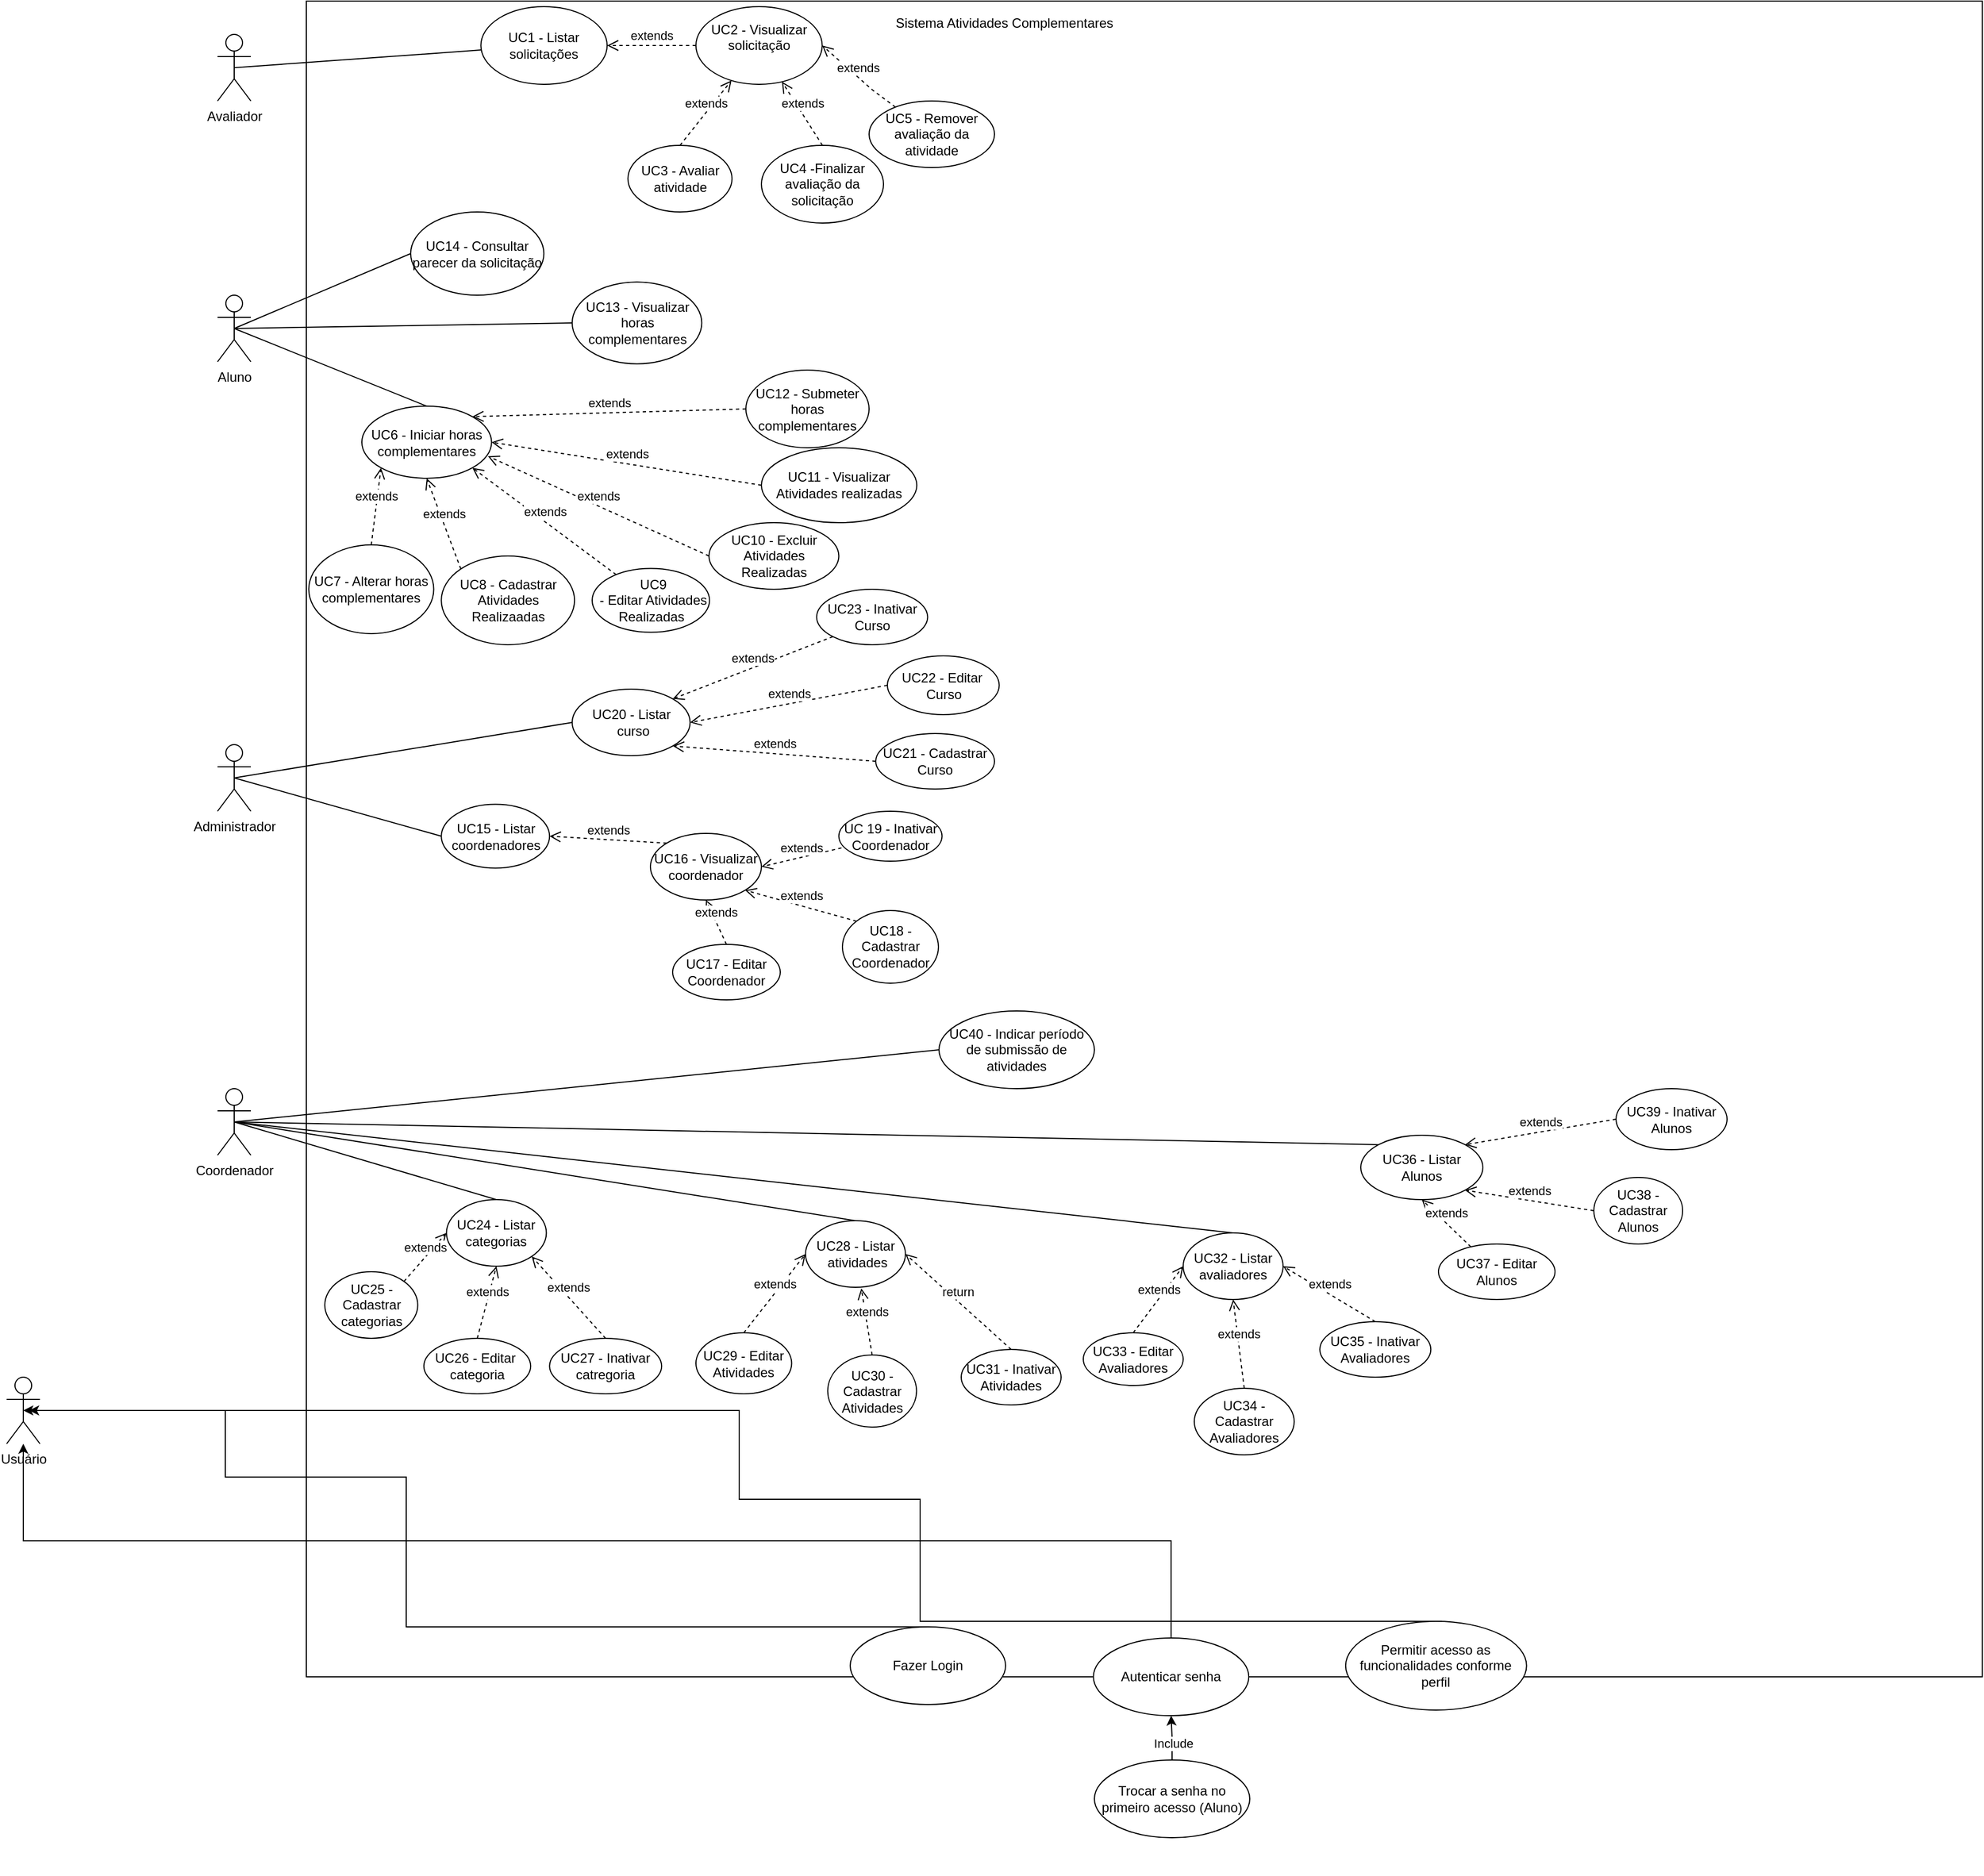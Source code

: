 <mxfile version="26.2.14">
  <diagram name="Página-1" id="lKEfuA6IKY5HmcUoQjAZ">
    <mxGraphModel dx="2379" dy="1354" grid="1" gridSize="10" guides="1" tooltips="1" connect="1" arrows="1" fold="1" page="1" pageScale="1" pageWidth="827" pageHeight="1169" math="0" shadow="0">
      <root>
        <mxCell id="0" />
        <mxCell id="1" parent="0" />
        <mxCell id="CCGscqTeK3ZTNfMnBpyx-22" value="" style="whiteSpace=wrap;html=1;aspect=fixed;" parent="1" vertex="1">
          <mxGeometry x="320" y="10" width="1510" height="1510" as="geometry" />
        </mxCell>
        <mxCell id="bWWshmXrRq2cFkP4rkLB-3" value="Aluno" style="shape=umlActor;verticalLabelPosition=bottom;verticalAlign=top;html=1;outlineConnect=0;" parent="1" vertex="1">
          <mxGeometry x="240" y="275" width="30" height="60" as="geometry" />
        </mxCell>
        <mxCell id="bWWshmXrRq2cFkP4rkLB-7" value="Administrador" style="shape=umlActor;verticalLabelPosition=bottom;verticalAlign=top;html=1;outlineConnect=0;" parent="1" vertex="1">
          <mxGeometry x="240" y="680" width="30" height="60" as="geometry" />
        </mxCell>
        <mxCell id="bWWshmXrRq2cFkP4rkLB-8" value="Coordenador" style="shape=umlActor;verticalLabelPosition=bottom;verticalAlign=top;html=1;outlineConnect=0;" parent="1" vertex="1">
          <mxGeometry x="240" y="990" width="30" height="60" as="geometry" />
        </mxCell>
        <mxCell id="bWWshmXrRq2cFkP4rkLB-11" value="Avaliador" style="shape=umlActor;verticalLabelPosition=bottom;verticalAlign=top;html=1;outlineConnect=0;" parent="1" vertex="1">
          <mxGeometry x="240" y="40" width="30" height="60" as="geometry" />
        </mxCell>
        <mxCell id="bWWshmXrRq2cFkP4rkLB-18" value="&lt;span style=&quot;background-color: transparent; color: light-dark(rgb(0, 0, 0), rgb(255, 255, 255));&quot;&gt;UC20 - Listar&lt;/span&gt;&lt;div&gt;&lt;span style=&quot;background-color: transparent; color: light-dark(rgb(0, 0, 0), rgb(255, 255, 255));&quot;&gt;&amp;nbsp;curso&lt;/span&gt;&lt;/div&gt;" style="ellipse;whiteSpace=wrap;html=1;" parent="1" vertex="1">
          <mxGeometry x="559.5" y="630" width="106.25" height="60" as="geometry" />
        </mxCell>
        <mxCell id="bWWshmXrRq2cFkP4rkLB-19" value="&lt;span style=&quot;background-color: transparent; color: light-dark(rgb(0, 0, 0), rgb(255, 255, 255));&quot;&gt;UC16 - Visualizar coordenador&lt;/span&gt;" style="ellipse;whiteSpace=wrap;html=1;" parent="1" vertex="1">
          <mxGeometry x="630" y="760" width="100" height="60" as="geometry" />
        </mxCell>
        <mxCell id="bWWshmXrRq2cFkP4rkLB-22" value="UC24 - Listar categorias" style="ellipse;whiteSpace=wrap;html=1;" parent="1" vertex="1">
          <mxGeometry x="446.25" y="1090" width="90" height="60" as="geometry" />
        </mxCell>
        <mxCell id="bWWshmXrRq2cFkP4rkLB-29" value="UC32 - Listar avaliadores" style="ellipse;whiteSpace=wrap;html=1;" parent="1" vertex="1">
          <mxGeometry x="1110" y="1120" width="90" height="60" as="geometry" />
        </mxCell>
        <mxCell id="bWWshmXrRq2cFkP4rkLB-31" value="UC40&lt;span style=&quot;background-color: transparent; color: light-dark(rgb(0, 0, 0), rgb(255, 255, 255));&quot;&gt;&amp;nbsp;- Indicar período de submissão de atividades&lt;/span&gt;" style="ellipse;whiteSpace=wrap;html=1;" parent="1" vertex="1">
          <mxGeometry x="890" y="920" width="140" height="70" as="geometry" />
        </mxCell>
        <mxCell id="bWWshmXrRq2cFkP4rkLB-33" value="UC6 - Iniciar horas complementares" style="ellipse;whiteSpace=wrap;html=1;" parent="1" vertex="1">
          <mxGeometry x="370" y="375" width="116.88" height="65" as="geometry" />
        </mxCell>
        <mxCell id="bWWshmXrRq2cFkP4rkLB-35" value="UC1 - Listar solicitações" style="ellipse;whiteSpace=wrap;html=1;" parent="1" vertex="1">
          <mxGeometry x="477.25" y="15" width="113.75" height="70" as="geometry" />
        </mxCell>
        <mxCell id="uQtxAWWseBeDYJraRtTC-1" value="UC7 - Alterar horas complementares" style="ellipse;whiteSpace=wrap;html=1;" parent="1" vertex="1">
          <mxGeometry x="322.22" y="500" width="112.56" height="80" as="geometry" />
        </mxCell>
        <mxCell id="uQtxAWWseBeDYJraRtTC-7" value="UC12 - Submeter horas complementares" style="ellipse;whiteSpace=wrap;html=1;" parent="1" vertex="1">
          <mxGeometry x="716" y="342.5" width="111" height="70" as="geometry" />
        </mxCell>
        <mxCell id="uQtxAWWseBeDYJraRtTC-9" value="UC15 - Listar coordenadores" style="ellipse;whiteSpace=wrap;html=1;" parent="1" vertex="1">
          <mxGeometry x="441.62" y="733.75" width="97.5" height="57.5" as="geometry" />
        </mxCell>
        <mxCell id="OMD0r5iE2W1QHZaav-Kl-3" value="" style="endArrow=none;html=1;rounded=0;entryX=0.5;entryY=0.5;entryDx=0;entryDy=0;entryPerimeter=0;" parent="1" source="bWWshmXrRq2cFkP4rkLB-35" target="bWWshmXrRq2cFkP4rkLB-11" edge="1">
          <mxGeometry width="50" height="50" relative="1" as="geometry">
            <mxPoint x="290" y="65" as="sourcePoint" />
            <mxPoint x="150" y="71" as="targetPoint" />
            <Array as="points" />
          </mxGeometry>
        </mxCell>
        <mxCell id="CCGscqTeK3ZTNfMnBpyx-1" value="UC3 - Avaliar atividade" style="ellipse;whiteSpace=wrap;html=1;" parent="1" vertex="1">
          <mxGeometry x="609.75" y="140" width="93.75" height="60" as="geometry" />
        </mxCell>
        <mxCell id="CCGscqTeK3ZTNfMnBpyx-2" value="UC4 -Finalizar avaliação da solicitação" style="ellipse;whiteSpace=wrap;html=1;" parent="1" vertex="1">
          <mxGeometry x="730" y="140" width="110" height="70" as="geometry" />
        </mxCell>
        <mxCell id="CCGscqTeK3ZTNfMnBpyx-3" value="UC5 - Remover avaliação da atividade" style="ellipse;whiteSpace=wrap;html=1;" parent="1" vertex="1">
          <mxGeometry x="827" y="100" width="113" height="60" as="geometry" />
        </mxCell>
        <mxCell id="-yoFwPvrBQscrRqspG_J-4" value="UC26 - Editar&amp;nbsp;&lt;div&gt;categoria&lt;/div&gt;" style="ellipse;whiteSpace=wrap;html=1;" parent="1" vertex="1">
          <mxGeometry x="425.87" y="1215" width="96.25" height="50" as="geometry" />
        </mxCell>
        <mxCell id="-yoFwPvrBQscrRqspG_J-5" value="UC25 - Cadastrar categorias" style="ellipse;whiteSpace=wrap;html=1;" parent="1" vertex="1">
          <mxGeometry x="336.63" y="1155" width="83.75" height="60" as="geometry" />
        </mxCell>
        <mxCell id="-yoFwPvrBQscrRqspG_J-6" value="&lt;div&gt;UC27 - Inativar catregoria&lt;/div&gt;" style="ellipse;whiteSpace=wrap;html=1;" parent="1" vertex="1">
          <mxGeometry x="539.12" y="1215" width="101" height="50" as="geometry" />
        </mxCell>
        <mxCell id="-yoFwPvrBQscrRqspG_J-17" value="UC29 - Editar&lt;div&gt;Atividades&lt;/div&gt;" style="ellipse;whiteSpace=wrap;html=1;" parent="1" vertex="1">
          <mxGeometry x="671" y="1210" width="86.25" height="55" as="geometry" />
        </mxCell>
        <mxCell id="-yoFwPvrBQscrRqspG_J-20" value="UC30 - Cadastrar&lt;div&gt;Atividades&lt;/div&gt;" style="ellipse;whiteSpace=wrap;html=1;" parent="1" vertex="1">
          <mxGeometry x="789.75" y="1230" width="80" height="65" as="geometry" />
        </mxCell>
        <mxCell id="-yoFwPvrBQscrRqspG_J-21" value="UC31 - Inativar&lt;br&gt;&lt;div&gt;Atividades&lt;/div&gt;" style="ellipse;whiteSpace=wrap;html=1;" parent="1" vertex="1">
          <mxGeometry x="910" y="1225" width="90" height="50" as="geometry" />
        </mxCell>
        <mxCell id="-yoFwPvrBQscrRqspG_J-40" value="UC33 - Editar&lt;div&gt;Avaliadores&lt;/div&gt;" style="ellipse;whiteSpace=wrap;html=1;" parent="1" vertex="1">
          <mxGeometry x="1020" y="1210" width="90" height="47.5" as="geometry" />
        </mxCell>
        <mxCell id="-yoFwPvrBQscrRqspG_J-41" value="UC34 - Cadastrar&lt;div&gt;Avaliadores&lt;/div&gt;" style="ellipse;whiteSpace=wrap;html=1;" parent="1" vertex="1">
          <mxGeometry x="1120" y="1260" width="90" height="60" as="geometry" />
        </mxCell>
        <mxCell id="-yoFwPvrBQscrRqspG_J-42" value="UC35 - Inativar&lt;br&gt;&lt;div&gt;Avaliadores&lt;/div&gt;" style="ellipse;whiteSpace=wrap;html=1;" parent="1" vertex="1">
          <mxGeometry x="1233.12" y="1200" width="100" height="50" as="geometry" />
        </mxCell>
        <mxCell id="-yoFwPvrBQscrRqspG_J-49" value="UC17 - Editar Coordenador" style="ellipse;whiteSpace=wrap;html=1;" parent="1" vertex="1">
          <mxGeometry x="650" y="860" width="97" height="50" as="geometry" />
        </mxCell>
        <mxCell id="-yoFwPvrBQscrRqspG_J-50" value="UC18 - Cadastrar Coordenador" style="ellipse;whiteSpace=wrap;html=1;" parent="1" vertex="1">
          <mxGeometry x="803" y="829.5" width="86.5" height="65.5" as="geometry" />
        </mxCell>
        <mxCell id="-yoFwPvrBQscrRqspG_J-51" value="UC 19 - Inativar&lt;div&gt;&lt;span style=&quot;background-color: transparent; color: light-dark(rgb(0, 0, 0), rgb(255, 255, 255));&quot;&gt;Coordenador&lt;/span&gt;&lt;/div&gt;" style="ellipse;whiteSpace=wrap;html=1;" parent="1" vertex="1">
          <mxGeometry x="799.75" y="740" width="93" height="45" as="geometry" />
        </mxCell>
        <mxCell id="-yoFwPvrBQscrRqspG_J-60" value="UC22&lt;span style=&quot;background-color: transparent; color: light-dark(rgb(0, 0, 0), rgb(255, 255, 255));&quot;&gt;&amp;nbsp;- Editar&amp;nbsp;&lt;/span&gt;&lt;div&gt;&lt;div&gt;Curso&lt;/div&gt;&lt;/div&gt;" style="ellipse;whiteSpace=wrap;html=1;" parent="1" vertex="1">
          <mxGeometry x="843.5" y="600" width="100.75" height="53" as="geometry" />
        </mxCell>
        <mxCell id="-yoFwPvrBQscrRqspG_J-61" value="UC21 - Cadastrar&lt;div&gt;Curso&lt;/div&gt;" style="ellipse;whiteSpace=wrap;html=1;" parent="1" vertex="1">
          <mxGeometry x="833" y="670" width="107" height="50" as="geometry" />
        </mxCell>
        <mxCell id="-yoFwPvrBQscrRqspG_J-62" value="UC23 - Inativar&lt;div&gt;&lt;div&gt;Curso&lt;/div&gt;&lt;/div&gt;" style="ellipse;whiteSpace=wrap;html=1;" parent="1" vertex="1">
          <mxGeometry x="779.75" y="540" width="100" height="50" as="geometry" />
        </mxCell>
        <mxCell id="-yoFwPvrBQscrRqspG_J-79" value="UC13 - Visualizar horas complementares" style="ellipse;whiteSpace=wrap;html=1;" parent="1" vertex="1">
          <mxGeometry x="559.5" y="263.13" width="116.75" height="73.75" as="geometry" />
        </mxCell>
        <mxCell id="gI51SIQM05FjkFTlWWCt-1" style="edgeStyle=orthogonalEdgeStyle;rounded=0;orthogonalLoop=1;jettySize=auto;html=1;exitX=0.5;exitY=1;exitDx=0;exitDy=0;" parent="1" edge="1">
          <mxGeometry relative="1" as="geometry">
            <mxPoint x="1462.12" y="1690.0" as="sourcePoint" />
            <mxPoint x="1462.12" y="1690.0" as="targetPoint" />
          </mxGeometry>
        </mxCell>
        <mxCell id="gI51SIQM05FjkFTlWWCt-9" value="UC14 - Consultar parecer da solicitação" style="ellipse;whiteSpace=wrap;html=1;" parent="1" vertex="1">
          <mxGeometry x="414" y="200" width="120" height="75" as="geometry" />
        </mxCell>
        <mxCell id="9pl-VTxWgK47KkGAngoo-16" value="Sistema Atividades Complementares" style="text;html=1;align=center;verticalAlign=middle;whiteSpace=wrap;rounded=0;" parent="1" vertex="1">
          <mxGeometry x="843.5" y="15" width="210" height="30" as="geometry" />
        </mxCell>
        <mxCell id="8u0rH5F0qFCnxMerEPqZ-1" value="Usuário" style="shape=umlActor;verticalLabelPosition=bottom;verticalAlign=top;html=1;outlineConnect=0;" parent="1" vertex="1">
          <mxGeometry x="50" y="1250" width="30" height="60" as="geometry" />
        </mxCell>
        <mxCell id="8u0rH5F0qFCnxMerEPqZ-4" value="UC8 - Cadastrar Atividades Realizaadas" style="ellipse;whiteSpace=wrap;html=1;" parent="1" vertex="1">
          <mxGeometry x="441.62" y="510" width="120" height="80" as="geometry" />
        </mxCell>
        <mxCell id="8u0rH5F0qFCnxMerEPqZ-11" value="UC36 - Listar Alunos" style="ellipse;whiteSpace=wrap;html=1;" parent="1" vertex="1">
          <mxGeometry x="1270" y="1032" width="110" height="58" as="geometry" />
        </mxCell>
        <mxCell id="8u0rH5F0qFCnxMerEPqZ-13" value="UC37 - Editar&lt;div&gt;Alunos&lt;/div&gt;" style="ellipse;whiteSpace=wrap;html=1;" parent="1" vertex="1">
          <mxGeometry x="1340" y="1130" width="105" height="50" as="geometry" />
        </mxCell>
        <mxCell id="8u0rH5F0qFCnxMerEPqZ-14" value="UC38 - Cadastrar&lt;div&gt;Alunos&lt;/div&gt;" style="ellipse;whiteSpace=wrap;html=1;" parent="1" vertex="1">
          <mxGeometry x="1480" y="1070" width="80" height="60" as="geometry" />
        </mxCell>
        <mxCell id="8u0rH5F0qFCnxMerEPqZ-15" value="UC39 - Inativar&lt;div&gt;Alunos&lt;/div&gt;" style="ellipse;whiteSpace=wrap;html=1;" parent="1" vertex="1">
          <mxGeometry x="1500" y="990" width="100" height="55" as="geometry" />
        </mxCell>
        <mxCell id="8u0rH5F0qFCnxMerEPqZ-26" value="&amp;nbsp;UC9&lt;div&gt;&amp;nbsp;- Editar Atividades Realizadas&lt;/div&gt;" style="ellipse;whiteSpace=wrap;html=1;" parent="1" vertex="1">
          <mxGeometry x="577.51" y="521.25" width="105.75" height="57.5" as="geometry" />
        </mxCell>
        <mxCell id="8u0rH5F0qFCnxMerEPqZ-27" value="UC11 - Visualizar Atividades realizadas" style="ellipse;whiteSpace=wrap;html=1;" parent="1" vertex="1">
          <mxGeometry x="730" y="412.5" width="140" height="67.5" as="geometry" />
        </mxCell>
        <mxCell id="8u0rH5F0qFCnxMerEPqZ-28" value="UC10 - Excluir Atividades Realizadas" style="ellipse;whiteSpace=wrap;html=1;" parent="1" vertex="1">
          <mxGeometry x="682.75" y="480" width="117" height="60" as="geometry" />
        </mxCell>
        <mxCell id="8u0rH5F0qFCnxMerEPqZ-39" value="Fazer Login" style="ellipse;whiteSpace=wrap;html=1;" parent="1" vertex="1">
          <mxGeometry x="810" y="1475" width="140" height="70" as="geometry" />
        </mxCell>
        <mxCell id="8u0rH5F0qFCnxMerEPqZ-43" style="edgeStyle=orthogonalEdgeStyle;rounded=0;orthogonalLoop=1;jettySize=auto;html=1;exitX=0.5;exitY=0;exitDx=0;exitDy=0;" parent="1" source="8u0rH5F0qFCnxMerEPqZ-40" target="8u0rH5F0qFCnxMerEPqZ-1" edge="1">
          <mxGeometry relative="1" as="geometry" />
        </mxCell>
        <mxCell id="8u0rH5F0qFCnxMerEPqZ-40" value="Autenticar senha" style="ellipse;whiteSpace=wrap;html=1;" parent="1" vertex="1">
          <mxGeometry x="1029.12" y="1485" width="140" height="70" as="geometry" />
        </mxCell>
        <mxCell id="8u0rH5F0qFCnxMerEPqZ-44" style="edgeStyle=orthogonalEdgeStyle;rounded=0;orthogonalLoop=1;jettySize=auto;html=1;exitX=0.5;exitY=0;exitDx=0;exitDy=0;entryX=0.5;entryY=1;entryDx=0;entryDy=0;" parent="1" source="8u0rH5F0qFCnxMerEPqZ-41" target="8u0rH5F0qFCnxMerEPqZ-40" edge="1">
          <mxGeometry relative="1" as="geometry" />
        </mxCell>
        <mxCell id="8u0rH5F0qFCnxMerEPqZ-45" value="Include" style="edgeLabel;html=1;align=center;verticalAlign=middle;resizable=0;points=[];" parent="8u0rH5F0qFCnxMerEPqZ-44" vertex="1" connectable="0">
          <mxGeometry x="-0.249" y="-1" relative="1" as="geometry">
            <mxPoint as="offset" />
          </mxGeometry>
        </mxCell>
        <mxCell id="8u0rH5F0qFCnxMerEPqZ-41" value="Trocar a senha no primeiro acesso (Aluno)" style="ellipse;whiteSpace=wrap;html=1;" parent="1" vertex="1">
          <mxGeometry x="1030" y="1595" width="140" height="70" as="geometry" />
        </mxCell>
        <mxCell id="8u0rH5F0qFCnxMerEPqZ-42" style="edgeStyle=orthogonalEdgeStyle;rounded=0;orthogonalLoop=1;jettySize=auto;html=1;exitX=0.5;exitY=0;exitDx=0;exitDy=0;entryX=0.5;entryY=0.5;entryDx=0;entryDy=0;entryPerimeter=0;" parent="1" source="8u0rH5F0qFCnxMerEPqZ-39" target="8u0rH5F0qFCnxMerEPqZ-1" edge="1">
          <mxGeometry relative="1" as="geometry">
            <Array as="points">
              <mxPoint x="410" y="1475" />
              <mxPoint x="410" y="1340" />
              <mxPoint x="247" y="1340" />
              <mxPoint x="247" y="1280" />
            </Array>
          </mxGeometry>
        </mxCell>
        <mxCell id="8u0rH5F0qFCnxMerEPqZ-46" value="Permitir acesso as funcionalidades conforme perfil" style="ellipse;whiteSpace=wrap;html=1;" parent="1" vertex="1">
          <mxGeometry x="1256.37" y="1470" width="163" height="80" as="geometry" />
        </mxCell>
        <mxCell id="8u0rH5F0qFCnxMerEPqZ-47" style="edgeStyle=orthogonalEdgeStyle;rounded=0;orthogonalLoop=1;jettySize=auto;html=1;exitX=0.5;exitY=0;exitDx=0;exitDy=0;entryX=0.5;entryY=0.5;entryDx=0;entryDy=0;entryPerimeter=0;" parent="1" edge="1">
          <mxGeometry relative="1" as="geometry">
            <Array as="points">
              <mxPoint x="873" y="1470" />
              <mxPoint x="873" y="1360" />
              <mxPoint x="710" y="1360" />
              <mxPoint x="710" y="1280" />
            </Array>
            <mxPoint x="1343.12" y="1470" as="sourcePoint" />
            <mxPoint x="70.25" y="1280" as="targetPoint" />
          </mxGeometry>
        </mxCell>
        <mxCell id="2doU3As-oRjPvJJeiD76-1" value="UC2 - Visualizar solicitação&lt;div&gt;&lt;br&gt;&lt;/div&gt;" style="ellipse;whiteSpace=wrap;html=1;" vertex="1" parent="1">
          <mxGeometry x="671" y="15" width="113.75" height="70" as="geometry" />
        </mxCell>
        <mxCell id="2doU3As-oRjPvJJeiD76-4" value="e&lt;span style=&quot;background-color: light-dark(#ffffff, var(--ge-dark-color, #121212)); color: light-dark(rgb(0, 0, 0), rgb(255, 255, 255));&quot;&gt;xtends&lt;/span&gt;" style="html=1;verticalAlign=bottom;endArrow=open;dashed=1;endSize=8;curved=0;rounded=0;entryX=1;entryY=0.5;entryDx=0;entryDy=0;" edge="1" parent="1" source="CCGscqTeK3ZTNfMnBpyx-3" target="2doU3As-oRjPvJJeiD76-1">
          <mxGeometry relative="1" as="geometry">
            <mxPoint x="870" y="600" as="sourcePoint" />
            <mxPoint x="790" y="600" as="targetPoint" />
            <Array as="points">
              <mxPoint x="830" y="90" />
            </Array>
          </mxGeometry>
        </mxCell>
        <mxCell id="2doU3As-oRjPvJJeiD76-5" value="extends" style="html=1;verticalAlign=bottom;endArrow=open;dashed=1;endSize=8;curved=0;rounded=0;exitX=0.5;exitY=0;exitDx=0;exitDy=0;" edge="1" parent="1" source="CCGscqTeK3ZTNfMnBpyx-2" target="2doU3As-oRjPvJJeiD76-1">
          <mxGeometry relative="1" as="geometry">
            <mxPoint x="870" y="600" as="sourcePoint" />
            <mxPoint x="790" y="600" as="targetPoint" />
          </mxGeometry>
        </mxCell>
        <mxCell id="2doU3As-oRjPvJJeiD76-6" value="extends" style="html=1;verticalAlign=bottom;endArrow=open;dashed=1;endSize=8;curved=0;rounded=0;exitX=0.5;exitY=0;exitDx=0;exitDy=0;" edge="1" parent="1" source="CCGscqTeK3ZTNfMnBpyx-1" target="2doU3As-oRjPvJJeiD76-1">
          <mxGeometry x="-0.006" relative="1" as="geometry">
            <mxPoint x="870" y="600" as="sourcePoint" />
            <mxPoint x="790" y="600" as="targetPoint" />
            <mxPoint as="offset" />
          </mxGeometry>
        </mxCell>
        <mxCell id="2doU3As-oRjPvJJeiD76-7" value="extends" style="html=1;verticalAlign=bottom;endArrow=open;dashed=1;endSize=8;curved=0;rounded=0;exitX=0;exitY=0.5;exitDx=0;exitDy=0;entryX=1;entryY=0.5;entryDx=0;entryDy=0;" edge="1" parent="1" source="2doU3As-oRjPvJJeiD76-1" target="bWWshmXrRq2cFkP4rkLB-35">
          <mxGeometry relative="1" as="geometry">
            <mxPoint x="870" y="600" as="sourcePoint" />
            <mxPoint x="790" y="600" as="targetPoint" />
          </mxGeometry>
        </mxCell>
        <mxCell id="2doU3As-oRjPvJJeiD76-9" value="" style="endArrow=none;html=1;rounded=0;exitX=0.5;exitY=0.5;exitDx=0;exitDy=0;exitPerimeter=0;entryX=0.5;entryY=0;entryDx=0;entryDy=0;" edge="1" parent="1" source="bWWshmXrRq2cFkP4rkLB-3" target="bWWshmXrRq2cFkP4rkLB-33">
          <mxGeometry width="50" height="50" relative="1" as="geometry">
            <mxPoint x="800" y="630" as="sourcePoint" />
            <mxPoint x="850" y="580" as="targetPoint" />
          </mxGeometry>
        </mxCell>
        <mxCell id="2doU3As-oRjPvJJeiD76-10" value="extends" style="html=1;verticalAlign=bottom;endArrow=open;dashed=1;endSize=8;curved=0;rounded=0;exitX=0.5;exitY=0;exitDx=0;exitDy=0;entryX=0;entryY=1;entryDx=0;entryDy=0;" edge="1" parent="1" source="uQtxAWWseBeDYJraRtTC-1" target="bWWshmXrRq2cFkP4rkLB-33">
          <mxGeometry relative="1" as="geometry">
            <mxPoint x="870" y="600" as="sourcePoint" />
            <mxPoint x="790" y="600" as="targetPoint" />
          </mxGeometry>
        </mxCell>
        <mxCell id="2doU3As-oRjPvJJeiD76-11" value="extends" style="html=1;verticalAlign=bottom;endArrow=open;dashed=1;endSize=8;curved=0;rounded=0;entryX=0.5;entryY=1;entryDx=0;entryDy=0;exitX=0;exitY=0;exitDx=0;exitDy=0;" edge="1" parent="1" source="8u0rH5F0qFCnxMerEPqZ-4" target="bWWshmXrRq2cFkP4rkLB-33">
          <mxGeometry relative="1" as="geometry">
            <mxPoint x="870" y="600" as="sourcePoint" />
            <mxPoint x="790" y="600" as="targetPoint" />
          </mxGeometry>
        </mxCell>
        <mxCell id="2doU3As-oRjPvJJeiD76-14" value="extends" style="html=1;verticalAlign=bottom;endArrow=open;dashed=1;endSize=8;curved=0;rounded=0;entryX=1;entryY=1;entryDx=0;entryDy=0;" edge="1" parent="1" source="8u0rH5F0qFCnxMerEPqZ-26" target="bWWshmXrRq2cFkP4rkLB-33">
          <mxGeometry relative="1" as="geometry">
            <mxPoint x="870" y="670" as="sourcePoint" />
            <mxPoint x="790" y="670" as="targetPoint" />
          </mxGeometry>
        </mxCell>
        <mxCell id="2doU3As-oRjPvJJeiD76-15" value="extends" style="html=1;verticalAlign=bottom;endArrow=open;dashed=1;endSize=8;curved=0;rounded=0;exitX=0;exitY=0.5;exitDx=0;exitDy=0;entryX=0.972;entryY=0.694;entryDx=0;entryDy=0;entryPerimeter=0;" edge="1" parent="1" source="8u0rH5F0qFCnxMerEPqZ-28" target="bWWshmXrRq2cFkP4rkLB-33">
          <mxGeometry x="0.004" relative="1" as="geometry">
            <mxPoint x="870" y="670" as="sourcePoint" />
            <mxPoint x="530" y="370" as="targetPoint" />
            <mxPoint as="offset" />
          </mxGeometry>
        </mxCell>
        <mxCell id="2doU3As-oRjPvJJeiD76-16" value="extends" style="html=1;verticalAlign=bottom;endArrow=open;dashed=1;endSize=8;curved=0;rounded=0;exitX=0;exitY=0.5;exitDx=0;exitDy=0;entryX=1;entryY=0.5;entryDx=0;entryDy=0;" edge="1" parent="1" source="8u0rH5F0qFCnxMerEPqZ-27" target="bWWshmXrRq2cFkP4rkLB-33">
          <mxGeometry relative="1" as="geometry">
            <mxPoint x="870" y="670" as="sourcePoint" />
            <mxPoint x="790" y="670" as="targetPoint" />
          </mxGeometry>
        </mxCell>
        <mxCell id="2doU3As-oRjPvJJeiD76-18" value="extends" style="html=1;verticalAlign=bottom;endArrow=open;dashed=1;endSize=8;curved=0;rounded=0;exitX=0;exitY=0.5;exitDx=0;exitDy=0;entryX=1;entryY=0;entryDx=0;entryDy=0;" edge="1" parent="1" source="uQtxAWWseBeDYJraRtTC-7" target="bWWshmXrRq2cFkP4rkLB-33">
          <mxGeometry relative="1" as="geometry">
            <mxPoint x="870" y="670" as="sourcePoint" />
            <mxPoint x="790" y="670" as="targetPoint" />
          </mxGeometry>
        </mxCell>
        <mxCell id="2doU3As-oRjPvJJeiD76-19" value="" style="endArrow=none;html=1;rounded=0;exitX=0.5;exitY=0.5;exitDx=0;exitDy=0;exitPerimeter=0;entryX=0;entryY=0.5;entryDx=0;entryDy=0;" edge="1" parent="1" source="bWWshmXrRq2cFkP4rkLB-3" target="gI51SIQM05FjkFTlWWCt-9">
          <mxGeometry width="50" height="50" relative="1" as="geometry">
            <mxPoint x="800" y="690" as="sourcePoint" />
            <mxPoint x="850" y="640" as="targetPoint" />
          </mxGeometry>
        </mxCell>
        <mxCell id="2doU3As-oRjPvJJeiD76-20" value="" style="endArrow=none;html=1;rounded=0;exitX=0.5;exitY=0.5;exitDx=0;exitDy=0;exitPerimeter=0;entryX=0;entryY=0.5;entryDx=0;entryDy=0;" edge="1" parent="1" source="bWWshmXrRq2cFkP4rkLB-3" target="-yoFwPvrBQscrRqspG_J-79">
          <mxGeometry width="50" height="50" relative="1" as="geometry">
            <mxPoint x="800" y="690" as="sourcePoint" />
            <mxPoint x="850" y="640" as="targetPoint" />
          </mxGeometry>
        </mxCell>
        <mxCell id="2doU3As-oRjPvJJeiD76-27" value="" style="endArrow=none;html=1;rounded=0;entryX=0;entryY=0.5;entryDx=0;entryDy=0;exitX=0.5;exitY=0.5;exitDx=0;exitDy=0;exitPerimeter=0;" edge="1" parent="1" source="bWWshmXrRq2cFkP4rkLB-7" target="uQtxAWWseBeDYJraRtTC-9">
          <mxGeometry width="50" height="50" relative="1" as="geometry">
            <mxPoint x="800" y="810" as="sourcePoint" />
            <mxPoint x="850" y="760" as="targetPoint" />
          </mxGeometry>
        </mxCell>
        <mxCell id="2doU3As-oRjPvJJeiD76-28" value="extends" style="html=1;verticalAlign=bottom;endArrow=open;dashed=1;endSize=8;curved=0;rounded=0;entryX=1;entryY=0.5;entryDx=0;entryDy=0;exitX=0;exitY=0;exitDx=0;exitDy=0;" edge="1" parent="1" source="bWWshmXrRq2cFkP4rkLB-19" target="uQtxAWWseBeDYJraRtTC-9">
          <mxGeometry relative="1" as="geometry">
            <mxPoint x="870" y="780" as="sourcePoint" />
            <mxPoint x="790" y="780" as="targetPoint" />
          </mxGeometry>
        </mxCell>
        <mxCell id="2doU3As-oRjPvJJeiD76-29" value="extends" style="html=1;verticalAlign=bottom;endArrow=open;dashed=1;endSize=8;curved=0;rounded=0;entryX=1;entryY=0.5;entryDx=0;entryDy=0;exitX=0.026;exitY=0.735;exitDx=0;exitDy=0;exitPerimeter=0;" edge="1" parent="1" source="-yoFwPvrBQscrRqspG_J-51" target="bWWshmXrRq2cFkP4rkLB-19">
          <mxGeometry relative="1" as="geometry">
            <mxPoint x="870" y="780" as="sourcePoint" />
            <mxPoint x="790" y="780" as="targetPoint" />
          </mxGeometry>
        </mxCell>
        <mxCell id="2doU3As-oRjPvJJeiD76-30" value="extends" style="html=1;verticalAlign=bottom;endArrow=open;dashed=1;endSize=8;curved=0;rounded=0;entryX=1;entryY=1;entryDx=0;entryDy=0;exitX=0;exitY=0;exitDx=0;exitDy=0;" edge="1" parent="1" source="-yoFwPvrBQscrRqspG_J-50" target="bWWshmXrRq2cFkP4rkLB-19">
          <mxGeometry x="-0.011" relative="1" as="geometry">
            <mxPoint x="870" y="780" as="sourcePoint" />
            <mxPoint x="790" y="780" as="targetPoint" />
            <mxPoint as="offset" />
          </mxGeometry>
        </mxCell>
        <mxCell id="2doU3As-oRjPvJJeiD76-31" value="extends" style="html=1;verticalAlign=bottom;endArrow=open;dashed=1;endSize=8;curved=0;rounded=0;entryX=0.5;entryY=1;entryDx=0;entryDy=0;exitX=0.5;exitY=0;exitDx=0;exitDy=0;" edge="1" parent="1" source="-yoFwPvrBQscrRqspG_J-49" target="bWWshmXrRq2cFkP4rkLB-19">
          <mxGeometry relative="1" as="geometry">
            <mxPoint x="870" y="780" as="sourcePoint" />
            <mxPoint x="790" y="780" as="targetPoint" />
          </mxGeometry>
        </mxCell>
        <mxCell id="2doU3As-oRjPvJJeiD76-32" value="" style="endArrow=none;html=1;rounded=0;exitX=0.5;exitY=0.5;exitDx=0;exitDy=0;exitPerimeter=0;entryX=0;entryY=0.5;entryDx=0;entryDy=0;" edge="1" parent="1" source="bWWshmXrRq2cFkP4rkLB-7" target="bWWshmXrRq2cFkP4rkLB-18">
          <mxGeometry width="50" height="50" relative="1" as="geometry">
            <mxPoint x="800" y="810" as="sourcePoint" />
            <mxPoint x="850" y="760" as="targetPoint" />
          </mxGeometry>
        </mxCell>
        <mxCell id="2doU3As-oRjPvJJeiD76-33" value="extends" style="html=1;verticalAlign=bottom;endArrow=open;dashed=1;endSize=8;curved=0;rounded=0;entryX=1;entryY=1;entryDx=0;entryDy=0;exitX=0;exitY=0.5;exitDx=0;exitDy=0;" edge="1" parent="1" source="-yoFwPvrBQscrRqspG_J-61" target="bWWshmXrRq2cFkP4rkLB-18">
          <mxGeometry relative="1" as="geometry">
            <mxPoint x="870" y="780" as="sourcePoint" />
            <mxPoint x="790" y="780" as="targetPoint" />
          </mxGeometry>
        </mxCell>
        <mxCell id="2doU3As-oRjPvJJeiD76-34" value="extends" style="html=1;verticalAlign=bottom;endArrow=open;dashed=1;endSize=8;curved=0;rounded=0;entryX=1;entryY=0.5;entryDx=0;entryDy=0;exitX=0;exitY=0.5;exitDx=0;exitDy=0;" edge="1" parent="1" source="-yoFwPvrBQscrRqspG_J-60" target="bWWshmXrRq2cFkP4rkLB-18">
          <mxGeometry relative="1" as="geometry">
            <mxPoint x="870" y="780" as="sourcePoint" />
            <mxPoint x="790" y="780" as="targetPoint" />
          </mxGeometry>
        </mxCell>
        <mxCell id="2doU3As-oRjPvJJeiD76-35" value="extends" style="html=1;verticalAlign=bottom;endArrow=open;dashed=1;endSize=8;curved=0;rounded=0;entryX=1;entryY=0;entryDx=0;entryDy=0;exitX=0;exitY=1;exitDx=0;exitDy=0;" edge="1" parent="1" source="-yoFwPvrBQscrRqspG_J-62" target="bWWshmXrRq2cFkP4rkLB-18">
          <mxGeometry x="0.005" relative="1" as="geometry">
            <mxPoint x="870" y="780" as="sourcePoint" />
            <mxPoint x="790" y="780" as="targetPoint" />
            <mxPoint as="offset" />
          </mxGeometry>
        </mxCell>
        <mxCell id="bWWshmXrRq2cFkP4rkLB-23" value="UC28 - Listar&lt;div&gt;&amp;nbsp;atividades&lt;/div&gt;" style="ellipse;whiteSpace=wrap;html=1;" parent="1" vertex="1">
          <mxGeometry x="769.75" y="1109" width="90" height="60" as="geometry" />
        </mxCell>
        <mxCell id="2doU3As-oRjPvJJeiD76-40" value="" style="endArrow=none;html=1;rounded=0;exitX=0.5;exitY=0.5;exitDx=0;exitDy=0;exitPerimeter=0;entryX=0.5;entryY=0;entryDx=0;entryDy=0;" edge="1" parent="1" source="bWWshmXrRq2cFkP4rkLB-8" target="bWWshmXrRq2cFkP4rkLB-22">
          <mxGeometry width="50" height="50" relative="1" as="geometry">
            <mxPoint x="800" y="1040" as="sourcePoint" />
            <mxPoint x="850" y="990" as="targetPoint" />
          </mxGeometry>
        </mxCell>
        <mxCell id="2doU3As-oRjPvJJeiD76-41" value="extends" style="html=1;verticalAlign=bottom;endArrow=open;dashed=1;endSize=8;curved=0;rounded=0;exitX=0.5;exitY=0;exitDx=0;exitDy=0;entryX=0.5;entryY=1;entryDx=0;entryDy=0;" edge="1" parent="1" source="-yoFwPvrBQscrRqspG_J-4" target="bWWshmXrRq2cFkP4rkLB-22">
          <mxGeometry x="0.018" relative="1" as="geometry">
            <mxPoint x="870" y="1020" as="sourcePoint" />
            <mxPoint x="780" y="1030" as="targetPoint" />
            <mxPoint as="offset" />
          </mxGeometry>
        </mxCell>
        <mxCell id="2doU3As-oRjPvJJeiD76-42" value="extends" style="html=1;verticalAlign=bottom;endArrow=open;dashed=1;endSize=8;curved=0;rounded=0;exitX=1;exitY=0;exitDx=0;exitDy=0;entryX=0;entryY=0.5;entryDx=0;entryDy=0;" edge="1" parent="1" source="-yoFwPvrBQscrRqspG_J-5" target="bWWshmXrRq2cFkP4rkLB-22">
          <mxGeometry relative="1" as="geometry">
            <mxPoint x="870" y="1020" as="sourcePoint" />
            <mxPoint x="790" y="1020" as="targetPoint" />
          </mxGeometry>
        </mxCell>
        <mxCell id="2doU3As-oRjPvJJeiD76-43" value="extends" style="html=1;verticalAlign=bottom;endArrow=open;dashed=1;endSize=8;curved=0;rounded=0;exitX=0.5;exitY=0;exitDx=0;exitDy=0;entryX=1;entryY=1;entryDx=0;entryDy=0;" edge="1" parent="1" source="-yoFwPvrBQscrRqspG_J-6" target="bWWshmXrRq2cFkP4rkLB-22">
          <mxGeometry relative="1" as="geometry">
            <mxPoint x="870" y="1020" as="sourcePoint" />
            <mxPoint x="790" y="1020" as="targetPoint" />
          </mxGeometry>
        </mxCell>
        <mxCell id="2doU3As-oRjPvJJeiD76-44" value="" style="endArrow=none;html=1;rounded=0;exitX=0.5;exitY=0.5;exitDx=0;exitDy=0;exitPerimeter=0;entryX=0.5;entryY=0;entryDx=0;entryDy=0;" edge="1" parent="1" source="bWWshmXrRq2cFkP4rkLB-8" target="bWWshmXrRq2cFkP4rkLB-23">
          <mxGeometry width="50" height="50" relative="1" as="geometry">
            <mxPoint x="800" y="1040" as="sourcePoint" />
            <mxPoint x="850" y="990" as="targetPoint" />
          </mxGeometry>
        </mxCell>
        <mxCell id="2doU3As-oRjPvJJeiD76-45" value="extends" style="html=1;verticalAlign=bottom;endArrow=open;dashed=1;endSize=8;curved=0;rounded=0;exitX=0.5;exitY=0;exitDx=0;exitDy=0;entryX=0;entryY=0.5;entryDx=0;entryDy=0;" edge="1" parent="1" source="-yoFwPvrBQscrRqspG_J-17" target="bWWshmXrRq2cFkP4rkLB-23">
          <mxGeometry relative="1" as="geometry">
            <mxPoint x="870" y="1020" as="sourcePoint" />
            <mxPoint x="790" y="1020" as="targetPoint" />
          </mxGeometry>
        </mxCell>
        <mxCell id="2doU3As-oRjPvJJeiD76-46" value="extends" style="html=1;verticalAlign=bottom;endArrow=open;dashed=1;endSize=8;curved=0;rounded=0;exitX=0.5;exitY=0;exitDx=0;exitDy=0;" edge="1" parent="1" source="-yoFwPvrBQscrRqspG_J-20">
          <mxGeometry relative="1" as="geometry">
            <mxPoint x="870" y="1020" as="sourcePoint" />
            <mxPoint x="820" y="1170" as="targetPoint" />
          </mxGeometry>
        </mxCell>
        <mxCell id="2doU3As-oRjPvJJeiD76-47" value="return" style="html=1;verticalAlign=bottom;endArrow=open;dashed=1;endSize=8;curved=0;rounded=0;exitX=0.5;exitY=0;exitDx=0;exitDy=0;entryX=1;entryY=0.5;entryDx=0;entryDy=0;" edge="1" parent="1" source="-yoFwPvrBQscrRqspG_J-21" target="bWWshmXrRq2cFkP4rkLB-23">
          <mxGeometry relative="1" as="geometry">
            <mxPoint x="870" y="1020" as="sourcePoint" />
            <mxPoint x="790" y="1020" as="targetPoint" />
          </mxGeometry>
        </mxCell>
        <mxCell id="2doU3As-oRjPvJJeiD76-48" value="" style="endArrow=none;html=1;rounded=0;exitX=0.5;exitY=0.5;exitDx=0;exitDy=0;exitPerimeter=0;entryX=0.5;entryY=0;entryDx=0;entryDy=0;" edge="1" parent="1" source="bWWshmXrRq2cFkP4rkLB-8" target="bWWshmXrRq2cFkP4rkLB-29">
          <mxGeometry width="50" height="50" relative="1" as="geometry">
            <mxPoint x="800" y="1160" as="sourcePoint" />
            <mxPoint x="850" y="1110" as="targetPoint" />
          </mxGeometry>
        </mxCell>
        <mxCell id="2doU3As-oRjPvJJeiD76-50" value="extends" style="html=1;verticalAlign=bottom;endArrow=open;dashed=1;endSize=8;curved=0;rounded=0;exitX=0.5;exitY=0;exitDx=0;exitDy=0;entryX=0;entryY=0.5;entryDx=0;entryDy=0;" edge="1" parent="1" source="-yoFwPvrBQscrRqspG_J-40" target="bWWshmXrRq2cFkP4rkLB-29">
          <mxGeometry x="0.004" relative="1" as="geometry">
            <mxPoint x="870" y="1140" as="sourcePoint" />
            <mxPoint x="790" y="1140" as="targetPoint" />
            <mxPoint as="offset" />
          </mxGeometry>
        </mxCell>
        <mxCell id="2doU3As-oRjPvJJeiD76-51" value="extends" style="html=1;verticalAlign=bottom;endArrow=open;dashed=1;endSize=8;curved=0;rounded=0;exitX=0.5;exitY=0;exitDx=0;exitDy=0;entryX=0.5;entryY=1;entryDx=0;entryDy=0;" edge="1" parent="1" source="-yoFwPvrBQscrRqspG_J-41" target="bWWshmXrRq2cFkP4rkLB-29">
          <mxGeometry relative="1" as="geometry">
            <mxPoint x="870" y="1140" as="sourcePoint" />
            <mxPoint x="790" y="1140" as="targetPoint" />
          </mxGeometry>
        </mxCell>
        <mxCell id="2doU3As-oRjPvJJeiD76-52" value="extends" style="html=1;verticalAlign=bottom;endArrow=open;dashed=1;endSize=8;curved=0;rounded=0;exitX=0.5;exitY=0;exitDx=0;exitDy=0;entryX=1;entryY=0.5;entryDx=0;entryDy=0;" edge="1" parent="1" source="-yoFwPvrBQscrRqspG_J-42" target="bWWshmXrRq2cFkP4rkLB-29">
          <mxGeometry x="-0.005" relative="1" as="geometry">
            <mxPoint x="870" y="1140" as="sourcePoint" />
            <mxPoint x="790" y="1140" as="targetPoint" />
            <mxPoint as="offset" />
          </mxGeometry>
        </mxCell>
        <mxCell id="2doU3As-oRjPvJJeiD76-53" value="" style="endArrow=none;html=1;rounded=0;exitX=0.5;exitY=0.5;exitDx=0;exitDy=0;exitPerimeter=0;entryX=0;entryY=0.5;entryDx=0;entryDy=0;" edge="1" parent="1" source="bWWshmXrRq2cFkP4rkLB-8" target="bWWshmXrRq2cFkP4rkLB-31">
          <mxGeometry width="50" height="50" relative="1" as="geometry">
            <mxPoint x="800" y="1160" as="sourcePoint" />
            <mxPoint x="850" y="1110" as="targetPoint" />
          </mxGeometry>
        </mxCell>
        <mxCell id="2doU3As-oRjPvJJeiD76-55" value="" style="endArrow=none;html=1;rounded=0;exitX=0.5;exitY=0.5;exitDx=0;exitDy=0;exitPerimeter=0;entryX=0;entryY=0;entryDx=0;entryDy=0;" edge="1" parent="1" source="bWWshmXrRq2cFkP4rkLB-8" target="8u0rH5F0qFCnxMerEPqZ-11">
          <mxGeometry width="50" height="50" relative="1" as="geometry">
            <mxPoint x="800" y="1160" as="sourcePoint" />
            <mxPoint x="850" y="1110" as="targetPoint" />
          </mxGeometry>
        </mxCell>
        <mxCell id="2doU3As-oRjPvJJeiD76-56" value="extends" style="html=1;verticalAlign=bottom;endArrow=open;dashed=1;endSize=8;curved=0;rounded=0;entryX=0.5;entryY=1;entryDx=0;entryDy=0;" edge="1" parent="1" source="8u0rH5F0qFCnxMerEPqZ-13" target="8u0rH5F0qFCnxMerEPqZ-11">
          <mxGeometry relative="1" as="geometry">
            <mxPoint x="870" y="1140" as="sourcePoint" />
            <mxPoint x="790" y="1140" as="targetPoint" />
          </mxGeometry>
        </mxCell>
        <mxCell id="2doU3As-oRjPvJJeiD76-57" value="extends" style="html=1;verticalAlign=bottom;endArrow=open;dashed=1;endSize=8;curved=0;rounded=0;exitX=0;exitY=0.5;exitDx=0;exitDy=0;entryX=1;entryY=1;entryDx=0;entryDy=0;" edge="1" parent="1" source="8u0rH5F0qFCnxMerEPqZ-14" target="8u0rH5F0qFCnxMerEPqZ-11">
          <mxGeometry relative="1" as="geometry">
            <mxPoint x="870" y="1140" as="sourcePoint" />
            <mxPoint x="790" y="1140" as="targetPoint" />
          </mxGeometry>
        </mxCell>
        <mxCell id="2doU3As-oRjPvJJeiD76-58" value="extends" style="html=1;verticalAlign=bottom;endArrow=open;dashed=1;endSize=8;curved=0;rounded=0;exitX=0;exitY=0.5;exitDx=0;exitDy=0;entryX=1;entryY=0;entryDx=0;entryDy=0;" edge="1" parent="1" source="8u0rH5F0qFCnxMerEPqZ-15" target="8u0rH5F0qFCnxMerEPqZ-11">
          <mxGeometry relative="1" as="geometry">
            <mxPoint x="870" y="1140" as="sourcePoint" />
            <mxPoint x="790" y="1140" as="targetPoint" />
          </mxGeometry>
        </mxCell>
      </root>
    </mxGraphModel>
  </diagram>
</mxfile>

